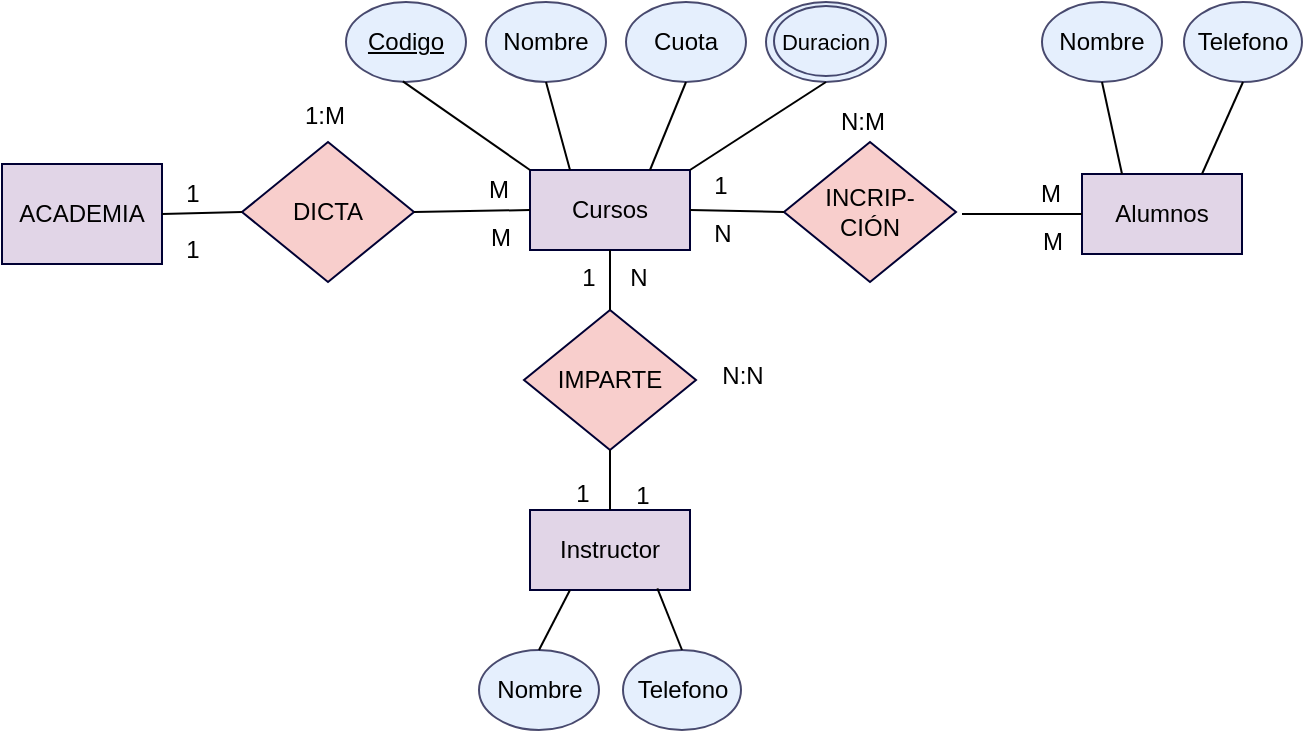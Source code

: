 <mxfile version="24.7.7">
  <diagram name="Página-1" id="Pz7LjajtWcB5uDyHiZPh">
    <mxGraphModel dx="978" dy="473" grid="1" gridSize="10" guides="1" tooltips="1" connect="1" arrows="1" fold="1" page="1" pageScale="1" pageWidth="827" pageHeight="1169" math="0" shadow="0">
      <root>
        <mxCell id="0" />
        <mxCell id="1" parent="0" />
        <mxCell id="C_syPbEpF1C3oZteyf8w-23" value="&lt;font style=&quot;font-size: 11px;&quot;&gt;Duracion&lt;/font&gt;" style="ellipse;whiteSpace=wrap;html=1;fillColor=#dae8fc;strokeColor=#000033;fillStyle=auto;opacity=70;" vertex="1" parent="1">
          <mxGeometry x="452" y="220" width="60" height="40" as="geometry" />
        </mxCell>
        <mxCell id="C_syPbEpF1C3oZteyf8w-91" value="" style="ellipse;whiteSpace=wrap;html=1;fillColor=none;strokeColor=#000033;fillStyle=auto;opacity=70;" vertex="1" parent="1">
          <mxGeometry x="456" y="222" width="52" height="35" as="geometry" />
        </mxCell>
        <mxCell id="C_syPbEpF1C3oZteyf8w-1" value="ACADEMIA" style="rounded=0;whiteSpace=wrap;html=1;fillColor=#e1d5e7;strokeColor=#000033;" vertex="1" parent="1">
          <mxGeometry x="70" y="301" width="80" height="50" as="geometry" />
        </mxCell>
        <mxCell id="C_syPbEpF1C3oZteyf8w-2" value="Cursos" style="rounded=0;whiteSpace=wrap;html=1;fillColor=#e1d5e7;strokeColor=#000033;" vertex="1" parent="1">
          <mxGeometry x="334" y="304" width="80" height="40" as="geometry" />
        </mxCell>
        <mxCell id="C_syPbEpF1C3oZteyf8w-8" value="&lt;u&gt;Codigo&lt;/u&gt;" style="ellipse;whiteSpace=wrap;html=1;fillColor=#dae8fc;strokeColor=#000033;fillStyle=auto;opacity=70;" vertex="1" parent="1">
          <mxGeometry x="242" y="220" width="60" height="40" as="geometry" />
        </mxCell>
        <mxCell id="C_syPbEpF1C3oZteyf8w-10" value="Nombre" style="ellipse;whiteSpace=wrap;html=1;fillColor=#dae8fc;strokeColor=#000033;fillStyle=auto;opacity=70;" vertex="1" parent="1">
          <mxGeometry x="312" y="220" width="60" height="40" as="geometry" />
        </mxCell>
        <mxCell id="C_syPbEpF1C3oZteyf8w-11" value="Cuota" style="ellipse;whiteSpace=wrap;html=1;fillColor=#dae8fc;strokeColor=#000033;fillStyle=auto;opacity=70;" vertex="1" parent="1">
          <mxGeometry x="382" y="220" width="60" height="40" as="geometry" />
        </mxCell>
        <mxCell id="C_syPbEpF1C3oZteyf8w-26" value="IMPARTE" style="rhombus;whiteSpace=wrap;html=1;fillColor=#f8cecc;strokeColor=#000033;" vertex="1" parent="1">
          <mxGeometry x="331" y="374" width="86" height="70" as="geometry" />
        </mxCell>
        <mxCell id="C_syPbEpF1C3oZteyf8w-27" value="Instructor" style="rounded=0;whiteSpace=wrap;html=1;fillColor=#e1d5e7;strokeColor=#000033;" vertex="1" parent="1">
          <mxGeometry x="334" y="474" width="80" height="40" as="geometry" />
        </mxCell>
        <mxCell id="C_syPbEpF1C3oZteyf8w-29" value="Nombre" style="ellipse;whiteSpace=wrap;html=1;fillColor=#dae8fc;strokeColor=#000033;fillStyle=auto;opacity=70;" vertex="1" parent="1">
          <mxGeometry x="308.5" y="544" width="60" height="40" as="geometry" />
        </mxCell>
        <mxCell id="C_syPbEpF1C3oZteyf8w-30" value="Telefono" style="ellipse;whiteSpace=wrap;html=1;fillColor=#dae8fc;strokeColor=#000033;fillStyle=auto;opacity=70;" vertex="1" parent="1">
          <mxGeometry x="380.5" y="544" width="59" height="40" as="geometry" />
        </mxCell>
        <mxCell id="C_syPbEpF1C3oZteyf8w-33" value="Alumnos" style="rounded=0;whiteSpace=wrap;html=1;fillColor=#e1d5e7;strokeColor=#000033;" vertex="1" parent="1">
          <mxGeometry x="610" y="306" width="80" height="40" as="geometry" />
        </mxCell>
        <mxCell id="C_syPbEpF1C3oZteyf8w-34" value="Nombre" style="ellipse;whiteSpace=wrap;html=1;fillColor=#dae8fc;strokeColor=#000033;fillStyle=auto;opacity=70;" vertex="1" parent="1">
          <mxGeometry x="590" y="220" width="60" height="40" as="geometry" />
        </mxCell>
        <mxCell id="C_syPbEpF1C3oZteyf8w-35" value="Telefono" style="ellipse;whiteSpace=wrap;html=1;fillColor=#dae8fc;strokeColor=#000033;fillStyle=auto;opacity=70;" vertex="1" parent="1">
          <mxGeometry x="661" y="220" width="59" height="40" as="geometry" />
        </mxCell>
        <mxCell id="C_syPbEpF1C3oZteyf8w-36" value="INCRIP-&lt;div&gt;CIÓN&lt;/div&gt;" style="rhombus;whiteSpace=wrap;html=1;fillColor=#f8cecc;strokeColor=#000033;" vertex="1" parent="1">
          <mxGeometry x="461" y="290" width="86" height="70" as="geometry" />
        </mxCell>
        <mxCell id="C_syPbEpF1C3oZteyf8w-37" value="DICTA" style="rhombus;whiteSpace=wrap;html=1;fillColor=#f8cecc;strokeColor=#000033;" vertex="1" parent="1">
          <mxGeometry x="190" y="290" width="86" height="70" as="geometry" />
        </mxCell>
        <mxCell id="C_syPbEpF1C3oZteyf8w-39" value="" style="endArrow=none;html=1;rounded=0;exitX=1;exitY=0.5;exitDx=0;exitDy=0;entryX=0;entryY=0.5;entryDx=0;entryDy=0;" edge="1" parent="1" source="C_syPbEpF1C3oZteyf8w-1" target="C_syPbEpF1C3oZteyf8w-37">
          <mxGeometry width="50" height="50" relative="1" as="geometry">
            <mxPoint x="560" y="454" as="sourcePoint" />
            <mxPoint x="610" y="404" as="targetPoint" />
          </mxGeometry>
        </mxCell>
        <mxCell id="C_syPbEpF1C3oZteyf8w-40" value="" style="endArrow=none;html=1;rounded=0;exitX=1;exitY=0.5;exitDx=0;exitDy=0;entryX=0;entryY=0.5;entryDx=0;entryDy=0;" edge="1" parent="1" source="C_syPbEpF1C3oZteyf8w-37" target="C_syPbEpF1C3oZteyf8w-2">
          <mxGeometry width="50" height="50" relative="1" as="geometry">
            <mxPoint x="440" y="454" as="sourcePoint" />
            <mxPoint x="490" y="404" as="targetPoint" />
          </mxGeometry>
        </mxCell>
        <mxCell id="C_syPbEpF1C3oZteyf8w-41" value="" style="endArrow=none;html=1;rounded=0;entryX=0;entryY=0.5;entryDx=0;entryDy=0;exitX=1;exitY=0.5;exitDx=0;exitDy=0;" edge="1" parent="1" source="C_syPbEpF1C3oZteyf8w-2" target="C_syPbEpF1C3oZteyf8w-36">
          <mxGeometry width="50" height="50" relative="1" as="geometry">
            <mxPoint x="420" y="324" as="sourcePoint" />
            <mxPoint x="490" y="404" as="targetPoint" />
          </mxGeometry>
        </mxCell>
        <mxCell id="C_syPbEpF1C3oZteyf8w-47" value="" style="endArrow=none;html=1;rounded=0;entryX=0.5;entryY=1;entryDx=0;entryDy=0;exitX=0.5;exitY=0;exitDx=0;exitDy=0;" edge="1" parent="1" source="C_syPbEpF1C3oZteyf8w-26" target="C_syPbEpF1C3oZteyf8w-2">
          <mxGeometry width="50" height="50" relative="1" as="geometry">
            <mxPoint x="440" y="404" as="sourcePoint" />
            <mxPoint x="490" y="354" as="targetPoint" />
          </mxGeometry>
        </mxCell>
        <mxCell id="C_syPbEpF1C3oZteyf8w-48" value="" style="endArrow=none;html=1;rounded=0;entryX=0.5;entryY=1;entryDx=0;entryDy=0;exitX=1;exitY=0;exitDx=0;exitDy=0;fontStyle=1;" edge="1" parent="1" source="C_syPbEpF1C3oZteyf8w-2" target="C_syPbEpF1C3oZteyf8w-23">
          <mxGeometry width="50" height="50" relative="1" as="geometry">
            <mxPoint x="370" y="344" as="sourcePoint" />
            <mxPoint x="420" y="294" as="targetPoint" />
          </mxGeometry>
        </mxCell>
        <mxCell id="C_syPbEpF1C3oZteyf8w-49" value="" style="endArrow=none;html=1;rounded=0;entryX=0.5;entryY=1;entryDx=0;entryDy=0;exitX=0.75;exitY=0;exitDx=0;exitDy=0;" edge="1" parent="1" source="C_syPbEpF1C3oZteyf8w-2" target="C_syPbEpF1C3oZteyf8w-11">
          <mxGeometry width="50" height="50" relative="1" as="geometry">
            <mxPoint x="381" y="316" as="sourcePoint" />
            <mxPoint x="492" y="270" as="targetPoint" />
          </mxGeometry>
        </mxCell>
        <mxCell id="C_syPbEpF1C3oZteyf8w-51" value="" style="endArrow=none;html=1;rounded=0;entryX=0.5;entryY=1;entryDx=0;entryDy=0;exitX=0.25;exitY=0;exitDx=0;exitDy=0;" edge="1" parent="1" source="C_syPbEpF1C3oZteyf8w-2" target="C_syPbEpF1C3oZteyf8w-10">
          <mxGeometry width="50" height="50" relative="1" as="geometry">
            <mxPoint x="384" y="314" as="sourcePoint" />
            <mxPoint x="422" y="270" as="targetPoint" />
          </mxGeometry>
        </mxCell>
        <mxCell id="C_syPbEpF1C3oZteyf8w-52" value="" style="endArrow=none;html=1;rounded=0;entryX=0.474;entryY=0.993;entryDx=0;entryDy=0;entryPerimeter=0;exitX=0;exitY=0;exitDx=0;exitDy=0;" edge="1" parent="1" source="C_syPbEpF1C3oZteyf8w-2" target="C_syPbEpF1C3oZteyf8w-8">
          <mxGeometry width="50" height="50" relative="1" as="geometry">
            <mxPoint x="340" y="300" as="sourcePoint" />
            <mxPoint x="352" y="270" as="targetPoint" />
          </mxGeometry>
        </mxCell>
        <mxCell id="C_syPbEpF1C3oZteyf8w-55" value="" style="endArrow=none;html=1;rounded=0;entryX=0.5;entryY=1;entryDx=0;entryDy=0;exitX=0.5;exitY=0;exitDx=0;exitDy=0;" edge="1" parent="1" source="C_syPbEpF1C3oZteyf8w-27" target="C_syPbEpF1C3oZteyf8w-26">
          <mxGeometry width="50" height="50" relative="1" as="geometry">
            <mxPoint x="400" y="484" as="sourcePoint" />
            <mxPoint x="450" y="434" as="targetPoint" />
          </mxGeometry>
        </mxCell>
        <mxCell id="C_syPbEpF1C3oZteyf8w-58" value="" style="endArrow=none;html=1;rounded=0;entryX=0.25;entryY=1;entryDx=0;entryDy=0;exitX=0.5;exitY=0;exitDx=0;exitDy=0;" edge="1" parent="1" source="C_syPbEpF1C3oZteyf8w-29" target="C_syPbEpF1C3oZteyf8w-27">
          <mxGeometry width="50" height="50" relative="1" as="geometry">
            <mxPoint x="313" y="551" as="sourcePoint" />
            <mxPoint x="384" y="524" as="targetPoint" />
          </mxGeometry>
        </mxCell>
        <mxCell id="C_syPbEpF1C3oZteyf8w-59" value="" style="endArrow=none;html=1;rounded=0;entryX=0.796;entryY=0.979;entryDx=0;entryDy=0;exitX=0.5;exitY=0;exitDx=0;exitDy=0;entryPerimeter=0;" edge="1" parent="1" source="C_syPbEpF1C3oZteyf8w-30" target="C_syPbEpF1C3oZteyf8w-27">
          <mxGeometry width="50" height="50" relative="1" as="geometry">
            <mxPoint x="383" y="551" as="sourcePoint" />
            <mxPoint x="384" y="524" as="targetPoint" />
          </mxGeometry>
        </mxCell>
        <mxCell id="C_syPbEpF1C3oZteyf8w-60" value="" style="endArrow=none;html=1;rounded=0;entryX=0;entryY=0.5;entryDx=0;entryDy=0;" edge="1" parent="1" target="C_syPbEpF1C3oZteyf8w-33">
          <mxGeometry width="50" height="50" relative="1" as="geometry">
            <mxPoint x="550" y="326" as="sourcePoint" />
            <mxPoint x="530" y="274" as="targetPoint" />
          </mxGeometry>
        </mxCell>
        <mxCell id="C_syPbEpF1C3oZteyf8w-61" value="" style="endArrow=none;html=1;rounded=0;entryX=0.25;entryY=0;entryDx=0;entryDy=0;exitX=0.5;exitY=1;exitDx=0;exitDy=0;" edge="1" parent="1" source="C_syPbEpF1C3oZteyf8w-34" target="C_syPbEpF1C3oZteyf8w-33">
          <mxGeometry width="50" height="50" relative="1" as="geometry">
            <mxPoint x="560" y="336" as="sourcePoint" />
            <mxPoint x="620" y="336" as="targetPoint" />
          </mxGeometry>
        </mxCell>
        <mxCell id="C_syPbEpF1C3oZteyf8w-62" value="" style="endArrow=none;html=1;rounded=0;entryX=0.5;entryY=1;entryDx=0;entryDy=0;exitX=0.75;exitY=0;exitDx=0;exitDy=0;" edge="1" parent="1" source="C_syPbEpF1C3oZteyf8w-33" target="C_syPbEpF1C3oZteyf8w-35">
          <mxGeometry width="50" height="50" relative="1" as="geometry">
            <mxPoint x="570" y="346" as="sourcePoint" />
            <mxPoint x="630" y="346" as="targetPoint" />
          </mxGeometry>
        </mxCell>
        <mxCell id="C_syPbEpF1C3oZteyf8w-63" value="1" style="text;html=1;align=center;verticalAlign=middle;resizable=0;points=[];autosize=1;strokeColor=none;fillColor=none;" vertex="1" parent="1">
          <mxGeometry x="150" y="301" width="30" height="30" as="geometry" />
        </mxCell>
        <mxCell id="C_syPbEpF1C3oZteyf8w-64" value="M" style="text;html=1;align=center;verticalAlign=middle;resizable=0;points=[];autosize=1;strokeColor=none;fillColor=none;" vertex="1" parent="1">
          <mxGeometry x="303" y="299" width="30" height="30" as="geometry" />
        </mxCell>
        <mxCell id="C_syPbEpF1C3oZteyf8w-65" value="M" style="text;html=1;align=center;verticalAlign=middle;resizable=0;points=[];autosize=1;strokeColor=none;fillColor=none;" vertex="1" parent="1">
          <mxGeometry x="304" y="323" width="30" height="30" as="geometry" />
        </mxCell>
        <mxCell id="C_syPbEpF1C3oZteyf8w-66" value="1" style="text;html=1;align=center;verticalAlign=middle;resizable=0;points=[];autosize=1;strokeColor=none;fillColor=none;" vertex="1" parent="1">
          <mxGeometry x="150" y="329" width="30" height="30" as="geometry" />
        </mxCell>
        <mxCell id="C_syPbEpF1C3oZteyf8w-67" value="1:M" style="text;html=1;align=center;verticalAlign=middle;resizable=0;points=[];autosize=1;strokeColor=none;fillColor=none;" vertex="1" parent="1">
          <mxGeometry x="211" y="262" width="40" height="30" as="geometry" />
        </mxCell>
        <mxCell id="C_syPbEpF1C3oZteyf8w-69" value="1" style="text;html=1;align=center;verticalAlign=middle;resizable=0;points=[];autosize=1;strokeColor=none;fillColor=none;" vertex="1" parent="1">
          <mxGeometry x="414" y="297" width="30" height="30" as="geometry" />
        </mxCell>
        <mxCell id="C_syPbEpF1C3oZteyf8w-70" value="N" style="text;html=1;align=center;verticalAlign=middle;resizable=0;points=[];autosize=1;strokeColor=none;fillColor=none;" vertex="1" parent="1">
          <mxGeometry x="415" y="321" width="30" height="30" as="geometry" />
        </mxCell>
        <mxCell id="C_syPbEpF1C3oZteyf8w-71" value="M" style="text;html=1;align=center;verticalAlign=middle;resizable=0;points=[];autosize=1;strokeColor=none;fillColor=none;" vertex="1" parent="1">
          <mxGeometry x="579" y="301" width="30" height="30" as="geometry" />
        </mxCell>
        <mxCell id="C_syPbEpF1C3oZteyf8w-72" value="M" style="text;html=1;align=center;verticalAlign=middle;resizable=0;points=[];autosize=1;strokeColor=none;fillColor=none;" vertex="1" parent="1">
          <mxGeometry x="580" y="325" width="30" height="30" as="geometry" />
        </mxCell>
        <mxCell id="C_syPbEpF1C3oZteyf8w-76" value="N:M" style="text;html=1;align=center;verticalAlign=middle;resizable=0;points=[];autosize=1;strokeColor=none;fillColor=none;" vertex="1" parent="1">
          <mxGeometry x="475" y="265" width="50" height="30" as="geometry" />
        </mxCell>
        <mxCell id="C_syPbEpF1C3oZteyf8w-77" value="N" style="text;html=1;align=center;verticalAlign=middle;resizable=0;points=[];autosize=1;strokeColor=none;fillColor=none;" vertex="1" parent="1">
          <mxGeometry x="373" y="343" width="30" height="30" as="geometry" />
        </mxCell>
        <mxCell id="C_syPbEpF1C3oZteyf8w-79" value="1" style="text;html=1;align=center;verticalAlign=middle;resizable=0;points=[];autosize=1;strokeColor=none;fillColor=none;" vertex="1" parent="1">
          <mxGeometry x="348" y="343" width="30" height="30" as="geometry" />
        </mxCell>
        <mxCell id="C_syPbEpF1C3oZteyf8w-80" value="1" style="text;html=1;align=center;verticalAlign=middle;resizable=0;points=[];autosize=1;strokeColor=none;fillColor=none;" vertex="1" parent="1">
          <mxGeometry x="375" y="452" width="30" height="30" as="geometry" />
        </mxCell>
        <mxCell id="C_syPbEpF1C3oZteyf8w-81" value="1" style="text;html=1;align=center;verticalAlign=middle;resizable=0;points=[];autosize=1;strokeColor=none;fillColor=none;" vertex="1" parent="1">
          <mxGeometry x="345" y="451" width="30" height="30" as="geometry" />
        </mxCell>
        <mxCell id="C_syPbEpF1C3oZteyf8w-82" value="N:N" style="text;html=1;align=center;verticalAlign=middle;resizable=0;points=[];autosize=1;strokeColor=none;fillColor=none;" vertex="1" parent="1">
          <mxGeometry x="420" y="392" width="40" height="30" as="geometry" />
        </mxCell>
      </root>
    </mxGraphModel>
  </diagram>
</mxfile>
